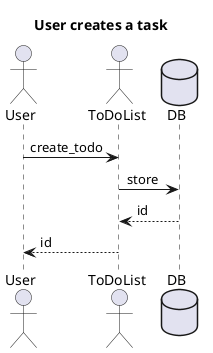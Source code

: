 @startuml todo-mvc-flask-restplus-sequence
title User creates a task

actor User as U
actor ToDoList as T
database DB as D

U -> T : create_todo
T -> D : store
T <-- D : id
U <-- T : id
@enduml